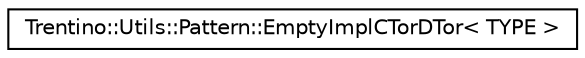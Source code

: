 digraph G
{
  edge [fontname="Helvetica",fontsize="10",labelfontname="Helvetica",labelfontsize="10"];
  node [fontname="Helvetica",fontsize="10",shape=record];
  rankdir="LR";
  Node1 [label="Trentino::Utils::Pattern::EmptyImplCTorDTor\< TYPE \>",height=0.2,width=0.4,color="black", fillcolor="white", style="filled",URL="$class_trentino_1_1_utils_1_1_pattern_1_1_empty_impl_c_tor_d_tor.html",tooltip="Simple class to reduce linkage dependency by calling constructor and destructor."];
}
